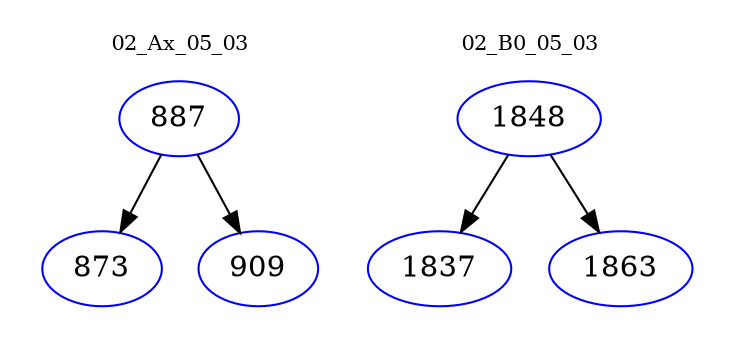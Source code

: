 digraph{
subgraph cluster_0 {
color = white
label = "02_Ax_05_03";
fontsize=10;
T0_887 [label="887", color="blue"]
T0_887 -> T0_873 [color="black"]
T0_873 [label="873", color="blue"]
T0_887 -> T0_909 [color="black"]
T0_909 [label="909", color="blue"]
}
subgraph cluster_1 {
color = white
label = "02_B0_05_03";
fontsize=10;
T1_1848 [label="1848", color="blue"]
T1_1848 -> T1_1837 [color="black"]
T1_1837 [label="1837", color="blue"]
T1_1848 -> T1_1863 [color="black"]
T1_1863 [label="1863", color="blue"]
}
}
